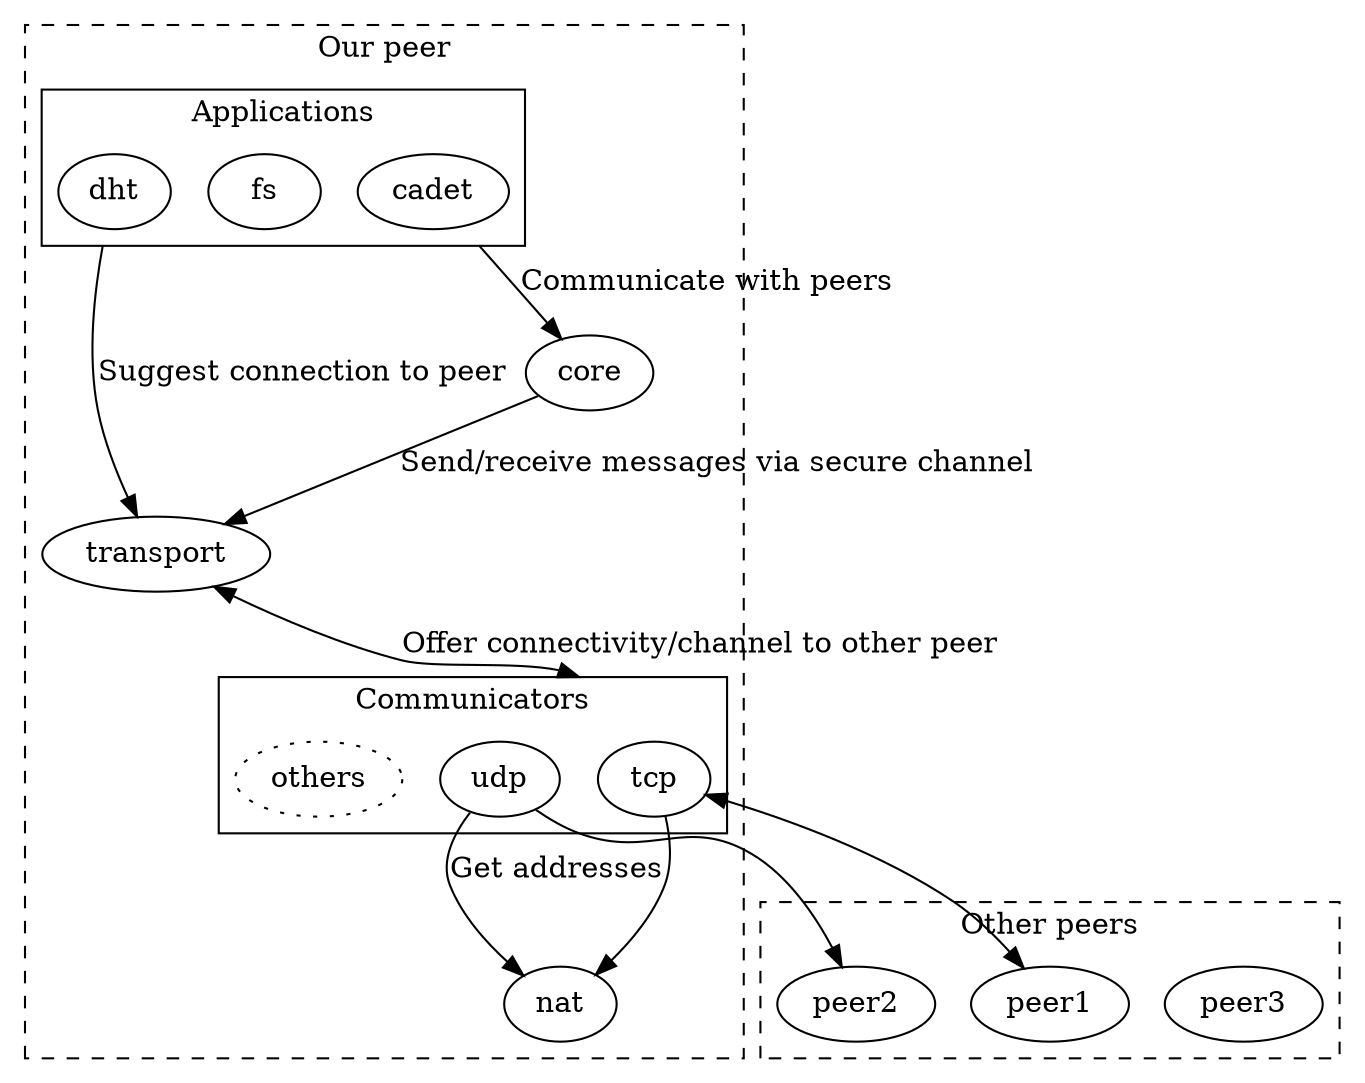 // house = application
// circle (default) = service
// box = daemon
// diamond = library
// black line = dependency
// blue line = extension via plugin
// red line = possibly useful
// dashed = in planning

// this is what we have...o
digraph tng {
  // splines = true;
  compound=true;
  subgraph cluster0 {
    label="Our peer";
    style=dashed;
    color=black;
  subgraph cluster1 {
    style=solid;
    color=black;
    tcp;
    udp;
    others [style=dotted];
    label="Communicators";
  }
  subgraph cluster2 {
    style=solid;
    color=black;
    dht;
    fs;
    cadet;
    label="Applications";
  }
  cadet -> core [ltail=cluster2,label="Communicate with peers"];
  dht -> transport [ltail=cluster2,label="Suggest connection to peer"];
  core -> transport [label="Send/receive messages via secure channel"];
  transport -> tcp [lhead=cluster1,dir=both,label="Offer connectivity/channel to other peer"];
  udp -> nat [label="Get addresses"];
  tcp -> nat;
  }
  subgraph cluster3 {
    rank = sink;
    style=dashed;
    color=black;
    peer3;
    peer1;
    peer2;
    label="Other peers";
  }


  tcp -> peer1 [dir=both];
  udp -> peer2;
  transport->peer1 [style=invis];
}
